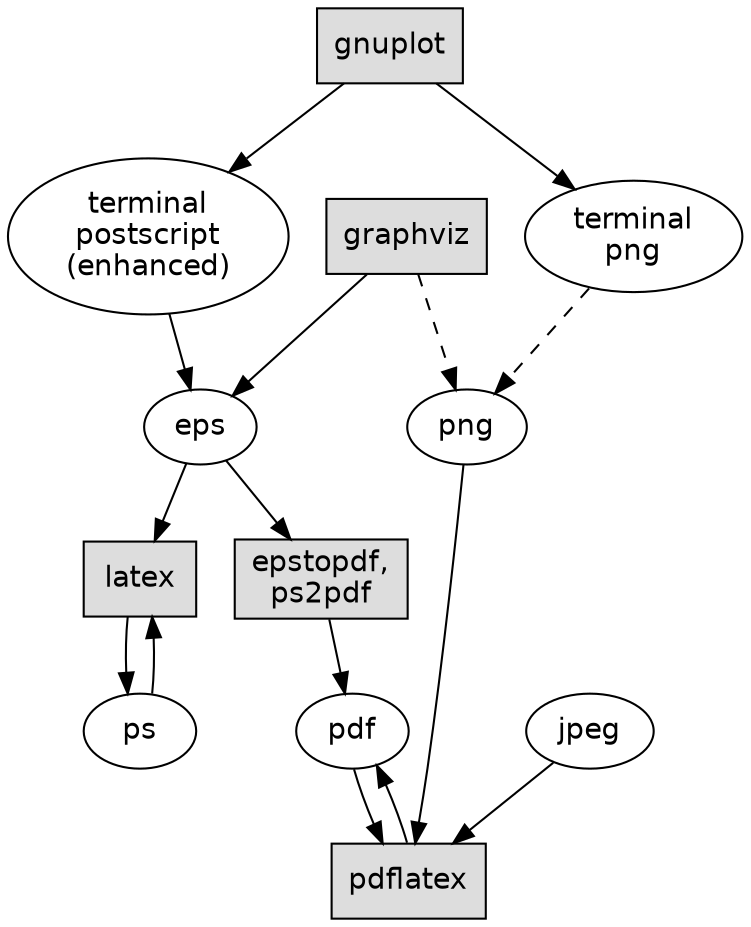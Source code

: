 #use neato engine

digraph G 
{
#start=529;
#margin="0,0";
#pad="0,0";
#size="25,25!";
#ratio=expand;
node[fontname=Helvetica]



gnuplot->teps
gnuplot->tpng
teps->eps
tpng->png [style=dashed]

pdflatex->pdf
latex->ps
eps->ps2pdf
ps2pdf->pdf

ps->latex
eps->latex
png->pdflatex
jpeg->pdflatex
pdf->pdflatex
graphviz->eps
graphviz->png [style=dashed]


latex [fillcolor="#dddddd",style=filled,shape=box,pos="-0.5,0!"];
pdflatex [fillcolor="#dddddd",style=filled,shape=box,pos="1.5,0!"];
gnuplot [fillcolor="#dddddd",style=filled,shape=box,pos="0,4!"];
graphviz [fillcolor="#dddddd",style=filled,shape=box,pos="1.1,2.2!"];
ps2pdf [label="epstopdf,\nps2pdf",fillcolor="#dddddd",style=filled,shape=box,pos="0.5,0.8!"];
pdf [pos="1.2,-1!"]
ps [pos="-0.2,-1!"]

eps [pos="-0.5,1.5!"]
png [pos="2.1,1.5!"]
jpeg [pos="1.2,1.5!"]

teps [label="terminal\npostscript\n(enhanced)",pos="0,3!"]
tpng [label="terminal\npng",pos="2,3!"]
}

